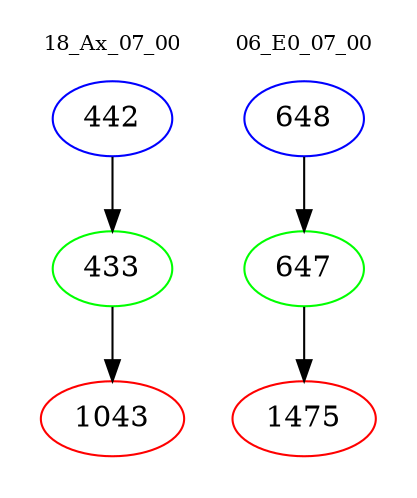 digraph{
subgraph cluster_0 {
color = white
label = "18_Ax_07_00";
fontsize=10;
T0_442 [label="442", color="blue"]
T0_442 -> T0_433 [color="black"]
T0_433 [label="433", color="green"]
T0_433 -> T0_1043 [color="black"]
T0_1043 [label="1043", color="red"]
}
subgraph cluster_1 {
color = white
label = "06_E0_07_00";
fontsize=10;
T1_648 [label="648", color="blue"]
T1_648 -> T1_647 [color="black"]
T1_647 [label="647", color="green"]
T1_647 -> T1_1475 [color="black"]
T1_1475 [label="1475", color="red"]
}
}
